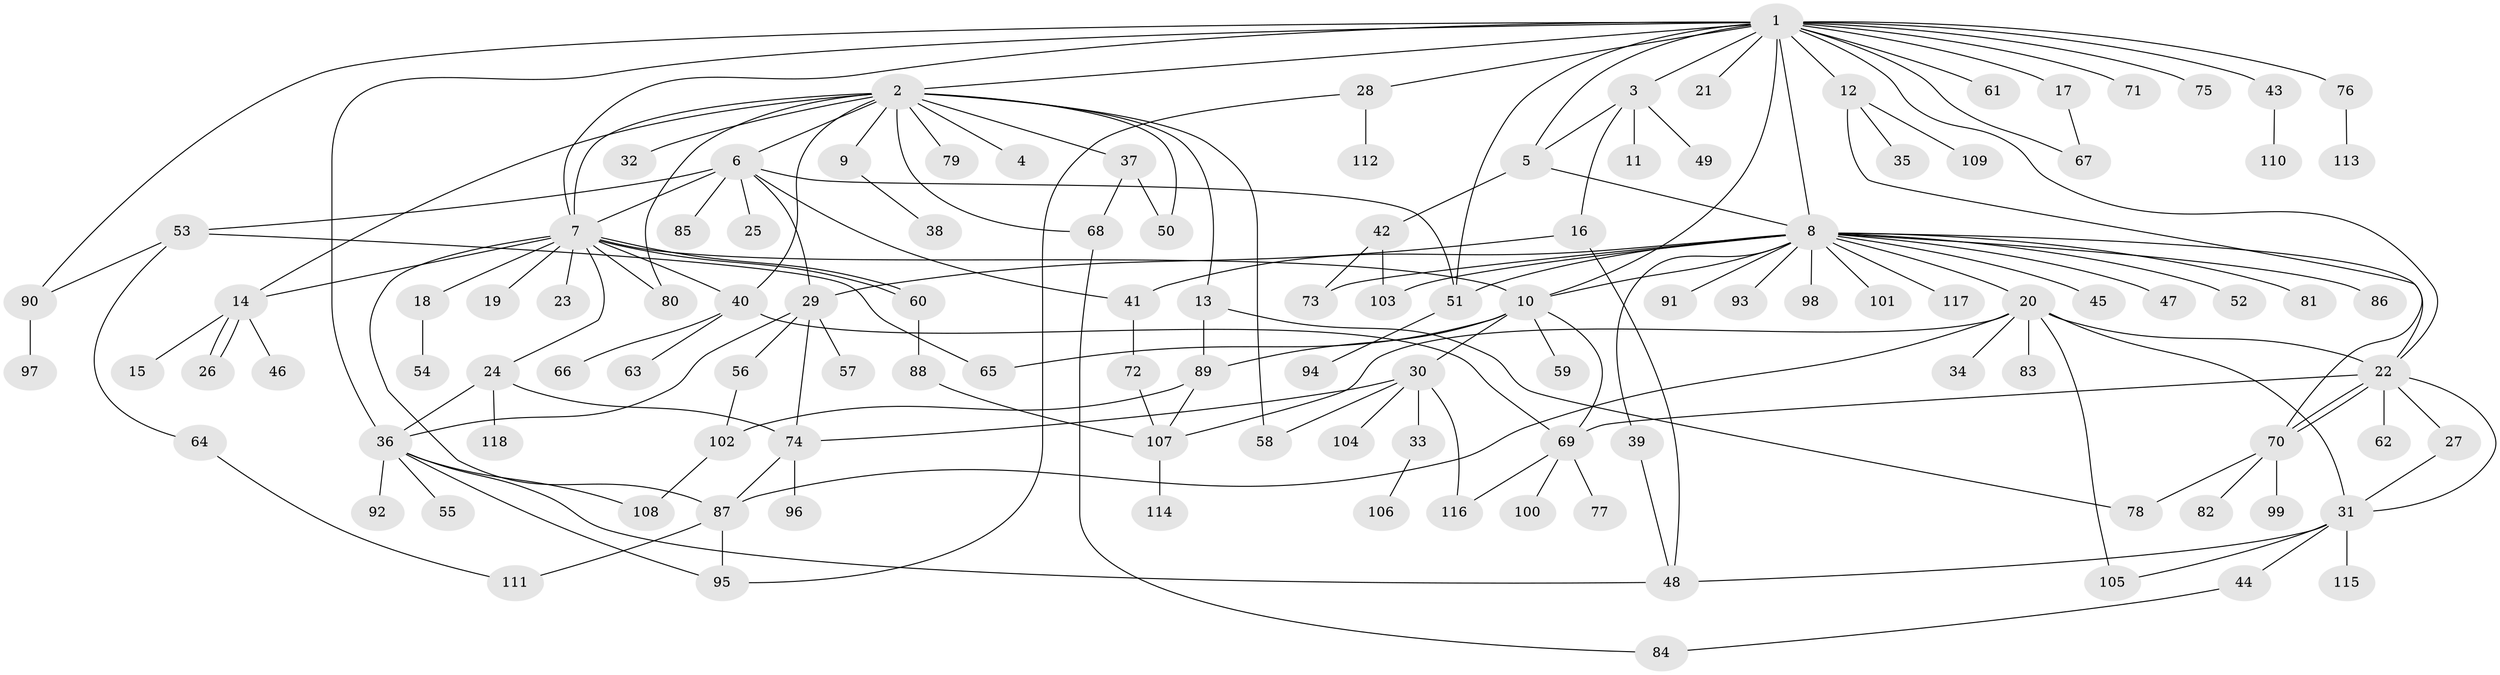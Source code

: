 // Generated by graph-tools (version 1.1) at 2025/01/03/09/25 03:01:45]
// undirected, 118 vertices, 170 edges
graph export_dot {
graph [start="1"]
  node [color=gray90,style=filled];
  1;
  2;
  3;
  4;
  5;
  6;
  7;
  8;
  9;
  10;
  11;
  12;
  13;
  14;
  15;
  16;
  17;
  18;
  19;
  20;
  21;
  22;
  23;
  24;
  25;
  26;
  27;
  28;
  29;
  30;
  31;
  32;
  33;
  34;
  35;
  36;
  37;
  38;
  39;
  40;
  41;
  42;
  43;
  44;
  45;
  46;
  47;
  48;
  49;
  50;
  51;
  52;
  53;
  54;
  55;
  56;
  57;
  58;
  59;
  60;
  61;
  62;
  63;
  64;
  65;
  66;
  67;
  68;
  69;
  70;
  71;
  72;
  73;
  74;
  75;
  76;
  77;
  78;
  79;
  80;
  81;
  82;
  83;
  84;
  85;
  86;
  87;
  88;
  89;
  90;
  91;
  92;
  93;
  94;
  95;
  96;
  97;
  98;
  99;
  100;
  101;
  102;
  103;
  104;
  105;
  106;
  107;
  108;
  109;
  110;
  111;
  112;
  113;
  114;
  115;
  116;
  117;
  118;
  1 -- 2;
  1 -- 3;
  1 -- 5;
  1 -- 7;
  1 -- 8;
  1 -- 10;
  1 -- 12;
  1 -- 17;
  1 -- 21;
  1 -- 22;
  1 -- 28;
  1 -- 36;
  1 -- 43;
  1 -- 51;
  1 -- 61;
  1 -- 67;
  1 -- 71;
  1 -- 75;
  1 -- 76;
  1 -- 90;
  2 -- 4;
  2 -- 6;
  2 -- 7;
  2 -- 9;
  2 -- 13;
  2 -- 14;
  2 -- 32;
  2 -- 37;
  2 -- 40;
  2 -- 50;
  2 -- 58;
  2 -- 68;
  2 -- 79;
  2 -- 80;
  3 -- 5;
  3 -- 11;
  3 -- 16;
  3 -- 49;
  5 -- 8;
  5 -- 42;
  6 -- 7;
  6 -- 25;
  6 -- 29;
  6 -- 41;
  6 -- 51;
  6 -- 53;
  6 -- 85;
  7 -- 10;
  7 -- 14;
  7 -- 18;
  7 -- 19;
  7 -- 23;
  7 -- 24;
  7 -- 40;
  7 -- 60;
  7 -- 60;
  7 -- 80;
  7 -- 87;
  8 -- 10;
  8 -- 20;
  8 -- 22;
  8 -- 39;
  8 -- 41;
  8 -- 45;
  8 -- 47;
  8 -- 51;
  8 -- 52;
  8 -- 73;
  8 -- 81;
  8 -- 86;
  8 -- 91;
  8 -- 93;
  8 -- 98;
  8 -- 101;
  8 -- 103;
  8 -- 117;
  9 -- 38;
  10 -- 30;
  10 -- 59;
  10 -- 65;
  10 -- 69;
  10 -- 89;
  12 -- 35;
  12 -- 70;
  12 -- 109;
  13 -- 78;
  13 -- 89;
  14 -- 15;
  14 -- 26;
  14 -- 26;
  14 -- 46;
  16 -- 29;
  16 -- 48;
  17 -- 67;
  18 -- 54;
  20 -- 22;
  20 -- 31;
  20 -- 34;
  20 -- 83;
  20 -- 87;
  20 -- 105;
  20 -- 107;
  22 -- 27;
  22 -- 31;
  22 -- 62;
  22 -- 69;
  22 -- 70;
  22 -- 70;
  24 -- 36;
  24 -- 74;
  24 -- 118;
  27 -- 31;
  28 -- 95;
  28 -- 112;
  29 -- 36;
  29 -- 56;
  29 -- 57;
  29 -- 74;
  30 -- 33;
  30 -- 58;
  30 -- 74;
  30 -- 104;
  30 -- 116;
  31 -- 44;
  31 -- 48;
  31 -- 105;
  31 -- 115;
  33 -- 106;
  36 -- 48;
  36 -- 55;
  36 -- 92;
  36 -- 95;
  36 -- 108;
  37 -- 50;
  37 -- 68;
  39 -- 48;
  40 -- 63;
  40 -- 66;
  40 -- 69;
  41 -- 72;
  42 -- 73;
  42 -- 103;
  43 -- 110;
  44 -- 84;
  51 -- 94;
  53 -- 64;
  53 -- 65;
  53 -- 90;
  56 -- 102;
  60 -- 88;
  64 -- 111;
  68 -- 84;
  69 -- 77;
  69 -- 100;
  69 -- 116;
  70 -- 78;
  70 -- 82;
  70 -- 99;
  72 -- 107;
  74 -- 87;
  74 -- 96;
  76 -- 113;
  87 -- 95;
  87 -- 111;
  88 -- 107;
  89 -- 102;
  89 -- 107;
  90 -- 97;
  102 -- 108;
  107 -- 114;
}
